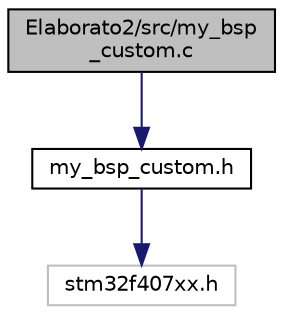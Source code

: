 digraph "Elaborato2/src/my_bsp_custom.c"
{
  edge [fontname="Helvetica",fontsize="10",labelfontname="Helvetica",labelfontsize="10"];
  node [fontname="Helvetica",fontsize="10",shape=record];
  Node0 [label="Elaborato2/src/my_bsp\l_custom.c",height=0.2,width=0.4,color="black", fillcolor="grey75", style="filled", fontcolor="black"];
  Node0 -> Node1 [color="midnightblue",fontsize="10",style="solid",fontname="Helvetica"];
  Node1 [label="my_bsp_custom.h",height=0.2,width=0.4,color="black", fillcolor="white", style="filled",URL="$my__bsp__custom_8h.html",tooltip="Libreria per BSP custom STM32F4 Discovery. "];
  Node1 -> Node2 [color="midnightblue",fontsize="10",style="solid",fontname="Helvetica"];
  Node2 [label="stm32f407xx.h",height=0.2,width=0.4,color="grey75", fillcolor="white", style="filled"];
}
